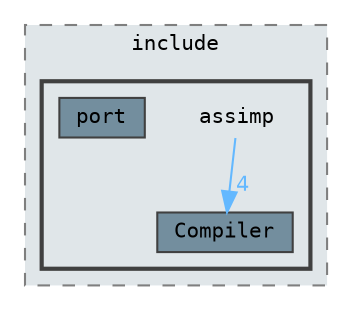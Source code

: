 digraph "C:/Users/s239074/Documents/ogl_renderer/thirdparty/assimp/include/assimp"
{
 // LATEX_PDF_SIZE
  bgcolor="transparent";
  edge [fontname=Terminal,fontsize=10,labelfontname=Helvetica,labelfontsize=10];
  node [fontname=Terminal,fontsize=10,shape=box,height=0.2,width=0.4];
  compound=true
  subgraph clusterdir_df004192136da9fd2f7b65198d0600c2 {
    graph [ bgcolor="#e0e6e9", pencolor="grey50", label="include", fontname=Terminal,fontsize=10 style="filled,dashed", URL="dir_df004192136da9fd2f7b65198d0600c2.html",tooltip=""]
  subgraph clusterdir_d41d733b7e84efca402cf6b6e1dfe08c {
    graph [ bgcolor="#e0e6e9", pencolor="grey25", label="", fontname=Terminal,fontsize=10 style="filled,bold", URL="dir_d41d733b7e84efca402cf6b6e1dfe08c.html",tooltip=""]
    dir_d41d733b7e84efca402cf6b6e1dfe08c [shape=plaintext, label="assimp"];
  dir_312796e9ddaaea8768e369eb29df0455 [label="Compiler", fillcolor="#738e9e", color="grey25", style="filled", URL="dir_312796e9ddaaea8768e369eb29df0455.html",tooltip=""];
  dir_47a8946ebbb589dd7cd3e82729568ca5 [label="port", fillcolor="#738e9e", color="grey25", style="filled", URL="dir_47a8946ebbb589dd7cd3e82729568ca5.html",tooltip=""];
  }
  }
  dir_d41d733b7e84efca402cf6b6e1dfe08c->dir_312796e9ddaaea8768e369eb29df0455 [headlabel="4", labeldistance=1.5 headhref="dir_000004_000012.html" color="steelblue1" fontcolor="steelblue1"];
}
